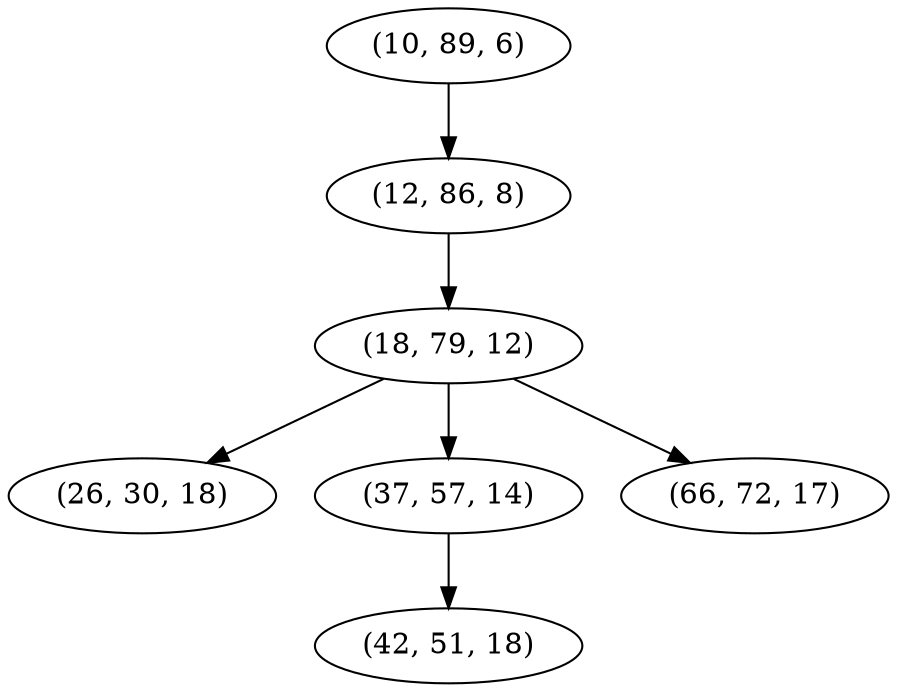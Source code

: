 digraph tree {
    "(10, 89, 6)";
    "(12, 86, 8)";
    "(18, 79, 12)";
    "(26, 30, 18)";
    "(37, 57, 14)";
    "(42, 51, 18)";
    "(66, 72, 17)";
    "(10, 89, 6)" -> "(12, 86, 8)";
    "(12, 86, 8)" -> "(18, 79, 12)";
    "(18, 79, 12)" -> "(26, 30, 18)";
    "(18, 79, 12)" -> "(37, 57, 14)";
    "(18, 79, 12)" -> "(66, 72, 17)";
    "(37, 57, 14)" -> "(42, 51, 18)";
}

